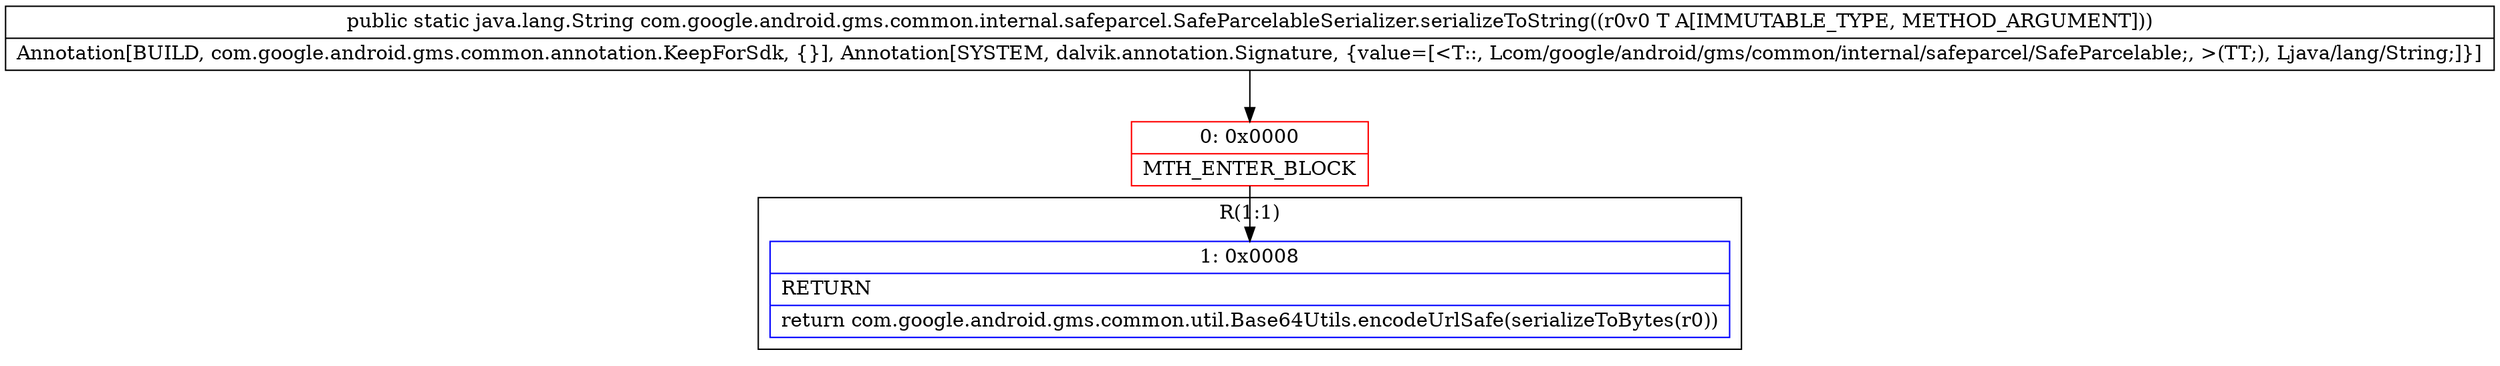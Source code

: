 digraph "CFG forcom.google.android.gms.common.internal.safeparcel.SafeParcelableSerializer.serializeToString(Lcom\/google\/android\/gms\/common\/internal\/safeparcel\/SafeParcelable;)Ljava\/lang\/String;" {
subgraph cluster_Region_1415478806 {
label = "R(1:1)";
node [shape=record,color=blue];
Node_1 [shape=record,label="{1\:\ 0x0008|RETURN\l|return com.google.android.gms.common.util.Base64Utils.encodeUrlSafe(serializeToBytes(r0))\l}"];
}
Node_0 [shape=record,color=red,label="{0\:\ 0x0000|MTH_ENTER_BLOCK\l}"];
MethodNode[shape=record,label="{public static java.lang.String com.google.android.gms.common.internal.safeparcel.SafeParcelableSerializer.serializeToString((r0v0 T A[IMMUTABLE_TYPE, METHOD_ARGUMENT]))  | Annotation[BUILD, com.google.android.gms.common.annotation.KeepForSdk, \{\}], Annotation[SYSTEM, dalvik.annotation.Signature, \{value=[\<T::, Lcom\/google\/android\/gms\/common\/internal\/safeparcel\/SafeParcelable;, \>(TT;), Ljava\/lang\/String;]\}]\l}"];
MethodNode -> Node_0;
Node_0 -> Node_1;
}

